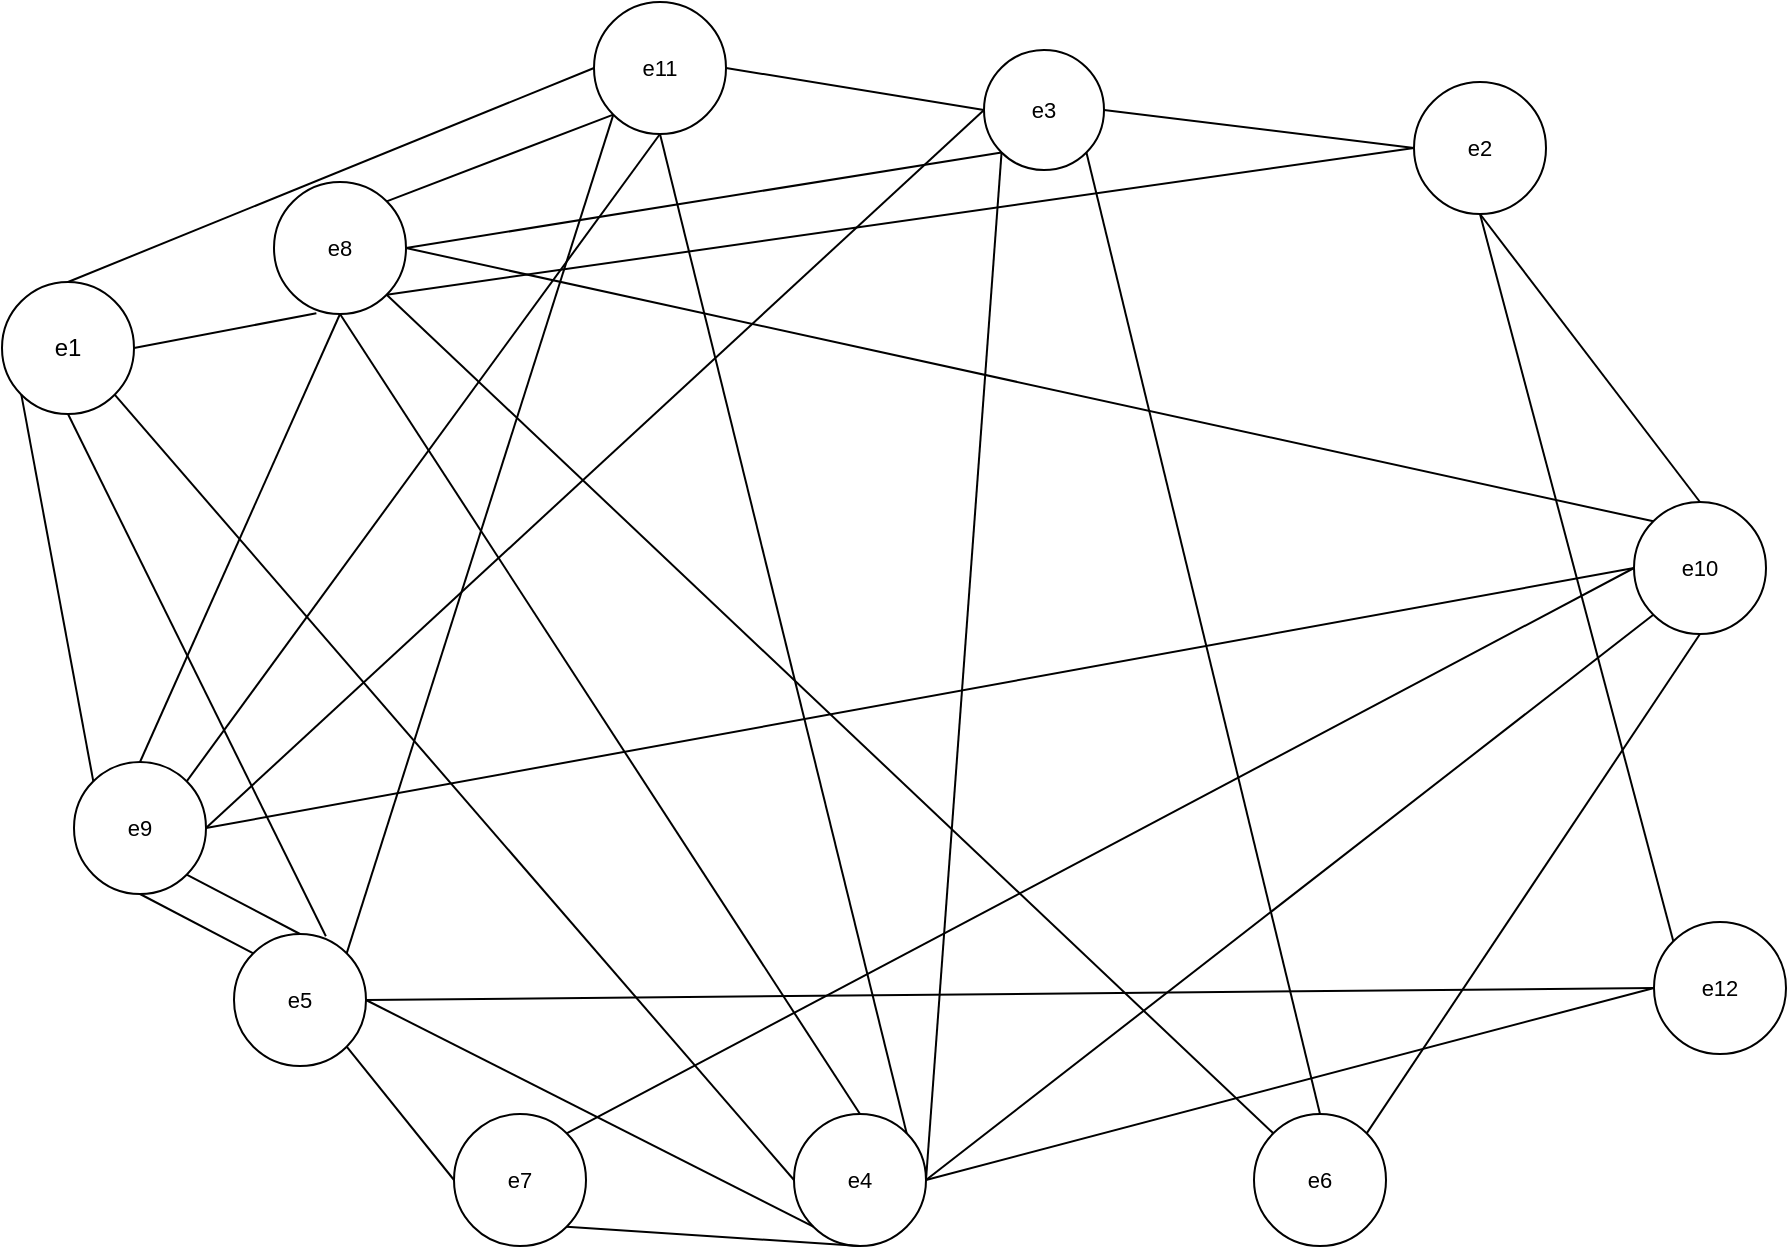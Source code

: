 <mxfile version="18.0.3" type="device"><diagram id="ruDYvpf2vprif-KovMw5" name="Page-1"><mxGraphModel dx="1787" dy="1763" grid="1" gridSize="10" guides="1" tooltips="1" connect="1" arrows="1" fold="1" page="1" pageScale="1" pageWidth="850" pageHeight="1100" math="0" shadow="0"><root><mxCell id="0"/><mxCell id="1" parent="0"/><mxCell id="AIWtmID00eALH5sITEK1-5" value="e1" style="ellipse;whiteSpace=wrap;html=1;aspect=fixed;" vertex="1" parent="1"><mxGeometry x="-66" y="-10" width="66" height="66" as="geometry"/></mxCell><mxCell id="AIWtmID00eALH5sITEK1-6" value="e2" style="ellipse;whiteSpace=wrap;html=1;aspect=fixed;fontSize=11;" vertex="1" parent="1"><mxGeometry x="640" y="-110" width="66" height="66" as="geometry"/></mxCell><mxCell id="AIWtmID00eALH5sITEK1-7" value="e3" style="ellipse;whiteSpace=wrap;html=1;aspect=fixed;fontSize=11;" vertex="1" parent="1"><mxGeometry x="425" y="-126" width="60" height="60" as="geometry"/></mxCell><mxCell id="AIWtmID00eALH5sITEK1-8" value="e4" style="ellipse;whiteSpace=wrap;html=1;aspect=fixed;fontSize=11;" vertex="1" parent="1"><mxGeometry x="330" y="406" width="66" height="66" as="geometry"/></mxCell><mxCell id="AIWtmID00eALH5sITEK1-9" value="e5" style="ellipse;whiteSpace=wrap;html=1;aspect=fixed;fontSize=11;" vertex="1" parent="1"><mxGeometry x="50" y="316" width="66" height="66" as="geometry"/></mxCell><mxCell id="AIWtmID00eALH5sITEK1-10" value="e6" style="ellipse;whiteSpace=wrap;html=1;aspect=fixed;fontSize=11;" vertex="1" parent="1"><mxGeometry x="560" y="406" width="66" height="66" as="geometry"/></mxCell><mxCell id="AIWtmID00eALH5sITEK1-11" value="e7" style="ellipse;whiteSpace=wrap;html=1;aspect=fixed;fontSize=11;" vertex="1" parent="1"><mxGeometry x="160" y="406" width="66" height="66" as="geometry"/></mxCell><mxCell id="AIWtmID00eALH5sITEK1-12" value="e8" style="ellipse;whiteSpace=wrap;html=1;aspect=fixed;fontSize=11;" vertex="1" parent="1"><mxGeometry x="70" y="-60" width="66" height="66" as="geometry"/></mxCell><mxCell id="AIWtmID00eALH5sITEK1-13" value="e9" style="ellipse;whiteSpace=wrap;html=1;aspect=fixed;fontSize=11;" vertex="1" parent="1"><mxGeometry x="-30" y="230" width="66" height="66" as="geometry"/></mxCell><mxCell id="AIWtmID00eALH5sITEK1-14" value="e10" style="ellipse;whiteSpace=wrap;html=1;aspect=fixed;fontSize=11;" vertex="1" parent="1"><mxGeometry x="750" y="100" width="66" height="66" as="geometry"/></mxCell><mxCell id="AIWtmID00eALH5sITEK1-15" value="e12" style="ellipse;whiteSpace=wrap;html=1;aspect=fixed;fontSize=11;" vertex="1" parent="1"><mxGeometry x="760" y="310" width="66" height="66" as="geometry"/></mxCell><mxCell id="AIWtmID00eALH5sITEK1-16" value="e11" style="ellipse;whiteSpace=wrap;html=1;aspect=fixed;fontSize=11;" vertex="1" parent="1"><mxGeometry x="230" y="-150" width="66" height="66" as="geometry"/></mxCell><mxCell id="AIWtmID00eALH5sITEK1-17" value="" style="endArrow=none;html=1;rounded=0;fontSize=11;exitX=1;exitY=1;exitDx=0;exitDy=0;entryX=0;entryY=0.5;entryDx=0;entryDy=0;" edge="1" parent="1" source="AIWtmID00eALH5sITEK1-5" target="AIWtmID00eALH5sITEK1-8"><mxGeometry width="50" height="50" relative="1" as="geometry"><mxPoint x="220" y="260" as="sourcePoint"/><mxPoint x="270" y="210" as="targetPoint"/></mxGeometry></mxCell><mxCell id="AIWtmID00eALH5sITEK1-18" value="" style="endArrow=none;html=1;rounded=0;fontSize=11;exitX=0.696;exitY=0.017;exitDx=0;exitDy=0;exitPerimeter=0;entryX=0.5;entryY=1;entryDx=0;entryDy=0;" edge="1" parent="1" source="AIWtmID00eALH5sITEK1-9" target="AIWtmID00eALH5sITEK1-5"><mxGeometry width="50" height="50" relative="1" as="geometry"><mxPoint x="110" y="204" as="sourcePoint"/><mxPoint x="160" y="154" as="targetPoint"/></mxGeometry></mxCell><mxCell id="AIWtmID00eALH5sITEK1-19" value="" style="endArrow=none;html=1;rounded=0;fontSize=11;entryX=0.321;entryY=0.994;entryDx=0;entryDy=0;entryPerimeter=0;exitX=1;exitY=0.5;exitDx=0;exitDy=0;" edge="1" parent="1" source="AIWtmID00eALH5sITEK1-5" target="AIWtmID00eALH5sITEK1-12"><mxGeometry width="50" height="50" relative="1" as="geometry"><mxPoint x="390" y="260" as="sourcePoint"/><mxPoint x="440" y="210" as="targetPoint"/><Array as="points"/></mxGeometry></mxCell><mxCell id="AIWtmID00eALH5sITEK1-21" value="" style="endArrow=none;html=1;rounded=0;fontSize=11;entryX=0;entryY=0;entryDx=0;entryDy=0;exitX=0;exitY=1;exitDx=0;exitDy=0;" edge="1" parent="1" source="AIWtmID00eALH5sITEK1-5" target="AIWtmID00eALH5sITEK1-13"><mxGeometry width="50" height="50" relative="1" as="geometry"><mxPoint x="80" y="140" as="sourcePoint"/><mxPoint x="130" y="90" as="targetPoint"/></mxGeometry></mxCell><mxCell id="AIWtmID00eALH5sITEK1-22" value="" style="endArrow=none;html=1;rounded=0;fontSize=11;exitX=0;exitY=0.5;exitDx=0;exitDy=0;entryX=0.5;entryY=0;entryDx=0;entryDy=0;" edge="1" parent="1" source="AIWtmID00eALH5sITEK1-16" target="AIWtmID00eALH5sITEK1-5"><mxGeometry width="50" height="50" relative="1" as="geometry"><mxPoint x="60" y="190" as="sourcePoint"/><mxPoint x="110" y="140" as="targetPoint"/></mxGeometry></mxCell><mxCell id="AIWtmID00eALH5sITEK1-23" value="" style="endArrow=none;html=1;rounded=0;fontSize=11;exitX=0.5;exitY=0;exitDx=0;exitDy=0;entryX=0.5;entryY=1;entryDx=0;entryDy=0;" edge="1" parent="1" source="AIWtmID00eALH5sITEK1-14" target="AIWtmID00eALH5sITEK1-6"><mxGeometry width="50" height="50" relative="1" as="geometry"><mxPoint x="430" y="140" as="sourcePoint"/><mxPoint x="480" y="90" as="targetPoint"/></mxGeometry></mxCell><mxCell id="AIWtmID00eALH5sITEK1-24" value="" style="endArrow=none;html=1;rounded=0;fontSize=11;exitX=0;exitY=0;exitDx=0;exitDy=0;entryX=0.5;entryY=1;entryDx=0;entryDy=0;" edge="1" parent="1" source="AIWtmID00eALH5sITEK1-15" target="AIWtmID00eALH5sITEK1-6"><mxGeometry width="50" height="50" relative="1" as="geometry"><mxPoint x="450" y="130" as="sourcePoint"/><mxPoint x="439" y="100" as="targetPoint"/></mxGeometry></mxCell><mxCell id="AIWtmID00eALH5sITEK1-25" value="" style="endArrow=none;html=1;rounded=0;fontSize=11;exitX=1;exitY=0.5;exitDx=0;exitDy=0;entryX=0;entryY=0.5;entryDx=0;entryDy=0;" edge="1" parent="1" source="AIWtmID00eALH5sITEK1-7" target="AIWtmID00eALH5sITEK1-6"><mxGeometry width="50" height="50" relative="1" as="geometry"><mxPoint x="450" y="60" as="sourcePoint"/><mxPoint x="439" y="30" as="targetPoint"/></mxGeometry></mxCell><mxCell id="AIWtmID00eALH5sITEK1-26" value="" style="endArrow=none;html=1;rounded=0;fontSize=11;exitX=0;exitY=0.5;exitDx=0;exitDy=0;entryX=1;entryY=1;entryDx=0;entryDy=0;" edge="1" parent="1" source="AIWtmID00eALH5sITEK1-6" target="AIWtmID00eALH5sITEK1-12"><mxGeometry width="50" height="50" relative="1" as="geometry"><mxPoint x="310" y="70" as="sourcePoint"/><mxPoint x="299" y="40" as="targetPoint"/></mxGeometry></mxCell><mxCell id="AIWtmID00eALH5sITEK1-27" value="" style="endArrow=none;html=1;rounded=0;fontSize=11;exitX=1;exitY=0.5;exitDx=0;exitDy=0;entryX=0;entryY=1;entryDx=0;entryDy=0;" edge="1" parent="1" source="AIWtmID00eALH5sITEK1-8" target="AIWtmID00eALH5sITEK1-7"><mxGeometry width="50" height="50" relative="1" as="geometry"><mxPoint x="290" y="230" as="sourcePoint"/><mxPoint x="340" y="180" as="targetPoint"/></mxGeometry></mxCell><mxCell id="AIWtmID00eALH5sITEK1-28" value="" style="endArrow=none;html=1;rounded=0;fontSize=11;exitX=0.5;exitY=0;exitDx=0;exitDy=0;entryX=1;entryY=1;entryDx=0;entryDy=0;" edge="1" parent="1" source="AIWtmID00eALH5sITEK1-10" target="AIWtmID00eALH5sITEK1-7"><mxGeometry width="50" height="50" relative="1" as="geometry"><mxPoint x="440" y="240" as="sourcePoint"/><mxPoint x="429" y="210" as="targetPoint"/></mxGeometry></mxCell><mxCell id="AIWtmID00eALH5sITEK1-29" value="" style="endArrow=none;html=1;rounded=0;fontSize=11;entryX=1;entryY=0.5;entryDx=0;entryDy=0;exitX=0;exitY=1;exitDx=0;exitDy=0;" edge="1" parent="1" source="AIWtmID00eALH5sITEK1-7" target="AIWtmID00eALH5sITEK1-12"><mxGeometry width="50" height="50" relative="1" as="geometry"><mxPoint x="330" y="150" as="sourcePoint"/><mxPoint x="289" y="100" as="targetPoint"/></mxGeometry></mxCell><mxCell id="AIWtmID00eALH5sITEK1-30" value="" style="endArrow=none;html=1;rounded=0;fontSize=11;exitX=0;exitY=0.5;exitDx=0;exitDy=0;entryX=1;entryY=0.5;entryDx=0;entryDy=0;" edge="1" parent="1" source="AIWtmID00eALH5sITEK1-7" target="AIWtmID00eALH5sITEK1-13"><mxGeometry width="50" height="50" relative="1" as="geometry"><mxPoint x="290" y="150" as="sourcePoint"/><mxPoint x="260" y="140" as="targetPoint"/></mxGeometry></mxCell><mxCell id="AIWtmID00eALH5sITEK1-31" value="" style="endArrow=none;html=1;rounded=0;fontSize=11;exitX=1;exitY=0.5;exitDx=0;exitDy=0;entryX=0;entryY=0.5;entryDx=0;entryDy=0;" edge="1" parent="1" source="AIWtmID00eALH5sITEK1-16" target="AIWtmID00eALH5sITEK1-7"><mxGeometry width="50" height="50" relative="1" as="geometry"><mxPoint x="310" y="260" as="sourcePoint"/><mxPoint x="299" y="230" as="targetPoint"/></mxGeometry></mxCell><mxCell id="AIWtmID00eALH5sITEK1-32" value="" style="endArrow=none;html=1;rounded=0;fontSize=11;exitX=1;exitY=0.5;exitDx=0;exitDy=0;entryX=0;entryY=1;entryDx=0;entryDy=0;" edge="1" parent="1" source="AIWtmID00eALH5sITEK1-9" target="AIWtmID00eALH5sITEK1-8"><mxGeometry width="50" height="50" relative="1" as="geometry"><mxPoint x="150" y="330" as="sourcePoint"/><mxPoint x="139" y="300" as="targetPoint"/></mxGeometry></mxCell><mxCell id="AIWtmID00eALH5sITEK1-33" value="" style="endArrow=none;html=1;rounded=0;fontSize=11;exitX=1;exitY=1;exitDx=0;exitDy=0;entryX=0.5;entryY=1;entryDx=0;entryDy=0;" edge="1" parent="1" source="AIWtmID00eALH5sITEK1-11" target="AIWtmID00eALH5sITEK1-8"><mxGeometry width="50" height="50" relative="1" as="geometry"><mxPoint x="210" y="360" as="sourcePoint"/><mxPoint x="200" y="320" as="targetPoint"/></mxGeometry></mxCell><mxCell id="AIWtmID00eALH5sITEK1-34" value="" style="endArrow=none;html=1;rounded=0;fontSize=11;exitX=0.5;exitY=0;exitDx=0;exitDy=0;entryX=0.5;entryY=1;entryDx=0;entryDy=0;" edge="1" parent="1" source="AIWtmID00eALH5sITEK1-8" target="AIWtmID00eALH5sITEK1-12"><mxGeometry width="50" height="50" relative="1" as="geometry"><mxPoint x="190" y="190" as="sourcePoint"/><mxPoint x="179" y="160" as="targetPoint"/></mxGeometry></mxCell><mxCell id="AIWtmID00eALH5sITEK1-35" value="" style="endArrow=none;html=1;rounded=0;fontSize=11;exitX=0;exitY=1;exitDx=0;exitDy=0;entryX=1;entryY=0.5;entryDx=0;entryDy=0;" edge="1" parent="1" source="AIWtmID00eALH5sITEK1-14" target="AIWtmID00eALH5sITEK1-8"><mxGeometry width="50" height="50" relative="1" as="geometry"><mxPoint x="300" y="300" as="sourcePoint"/><mxPoint x="289" y="270" as="targetPoint"/></mxGeometry></mxCell><mxCell id="AIWtmID00eALH5sITEK1-36" value="" style="endArrow=none;html=1;rounded=0;fontSize=11;exitX=1;exitY=0;exitDx=0;exitDy=0;entryX=0.5;entryY=1;entryDx=0;entryDy=0;" edge="1" parent="1" source="AIWtmID00eALH5sITEK1-8" target="AIWtmID00eALH5sITEK1-16"><mxGeometry width="50" height="50" relative="1" as="geometry"><mxPoint x="270" y="250" as="sourcePoint"/><mxPoint x="259" y="220" as="targetPoint"/></mxGeometry></mxCell><mxCell id="AIWtmID00eALH5sITEK1-37" value="" style="endArrow=none;html=1;rounded=0;fontSize=11;exitX=0;exitY=0.5;exitDx=0;exitDy=0;entryX=1;entryY=0.5;entryDx=0;entryDy=0;" edge="1" parent="1" source="AIWtmID00eALH5sITEK1-15" target="AIWtmID00eALH5sITEK1-8"><mxGeometry width="50" height="50" relative="1" as="geometry"><mxPoint x="470" y="310" as="sourcePoint"/><mxPoint x="459" y="280" as="targetPoint"/></mxGeometry></mxCell><mxCell id="AIWtmID00eALH5sITEK1-39" value="" style="endArrow=none;html=1;rounded=0;fontSize=11;exitX=1;exitY=1;exitDx=0;exitDy=0;entryX=0;entryY=0.5;entryDx=0;entryDy=0;" edge="1" parent="1" source="AIWtmID00eALH5sITEK1-9" target="AIWtmID00eALH5sITEK1-11"><mxGeometry width="50" height="50" relative="1" as="geometry"><mxPoint x="150" y="390" as="sourcePoint"/><mxPoint x="200" y="340" as="targetPoint"/></mxGeometry></mxCell><mxCell id="AIWtmID00eALH5sITEK1-40" value="" style="endArrow=none;html=1;rounded=0;fontSize=11;exitX=0.5;exitY=0;exitDx=0;exitDy=0;entryX=1;entryY=1;entryDx=0;entryDy=0;" edge="1" parent="1" source="AIWtmID00eALH5sITEK1-9" target="AIWtmID00eALH5sITEK1-13"><mxGeometry width="50" height="50" relative="1" as="geometry"><mxPoint x="70" y="240" as="sourcePoint"/><mxPoint x="30" y="300" as="targetPoint"/></mxGeometry></mxCell><mxCell id="AIWtmID00eALH5sITEK1-41" value="" style="endArrow=none;html=1;rounded=0;fontSize=11;entryX=0.5;entryY=1;entryDx=0;entryDy=0;exitX=0;exitY=0;exitDx=0;exitDy=0;" edge="1" parent="1" source="AIWtmID00eALH5sITEK1-9" target="AIWtmID00eALH5sITEK1-13"><mxGeometry width="50" height="50" relative="1" as="geometry"><mxPoint x="20" y="340" as="sourcePoint"/><mxPoint x="70" y="290" as="targetPoint"/></mxGeometry></mxCell><mxCell id="AIWtmID00eALH5sITEK1-42" value="" style="endArrow=none;html=1;rounded=0;fontSize=11;exitX=1;exitY=0.5;exitDx=0;exitDy=0;entryX=0;entryY=0.5;entryDx=0;entryDy=0;" edge="1" parent="1" source="AIWtmID00eALH5sITEK1-9" target="AIWtmID00eALH5sITEK1-15"><mxGeometry width="50" height="50" relative="1" as="geometry"><mxPoint x="330" y="280" as="sourcePoint"/><mxPoint x="380" y="230" as="targetPoint"/></mxGeometry></mxCell><mxCell id="AIWtmID00eALH5sITEK1-43" value="" style="endArrow=none;html=1;rounded=0;fontSize=11;exitX=1;exitY=0;exitDx=0;exitDy=0;entryX=0;entryY=1;entryDx=0;entryDy=0;" edge="1" parent="1" source="AIWtmID00eALH5sITEK1-9" target="AIWtmID00eALH5sITEK1-16"><mxGeometry width="50" height="50" relative="1" as="geometry"><mxPoint x="190" y="180" as="sourcePoint"/><mxPoint x="240" y="130" as="targetPoint"/></mxGeometry></mxCell><mxCell id="AIWtmID00eALH5sITEK1-44" value="" style="endArrow=none;html=1;rounded=0;fontSize=11;exitX=0;exitY=0;exitDx=0;exitDy=0;entryX=1;entryY=1;entryDx=0;entryDy=0;" edge="1" parent="1" source="AIWtmID00eALH5sITEK1-10" target="AIWtmID00eALH5sITEK1-12"><mxGeometry width="50" height="50" relative="1" as="geometry"><mxPoint x="400" y="220" as="sourcePoint"/><mxPoint x="450" y="170" as="targetPoint"/></mxGeometry></mxCell><mxCell id="AIWtmID00eALH5sITEK1-45" value="" style="endArrow=none;html=1;rounded=0;fontSize=11;exitX=1;exitY=0;exitDx=0;exitDy=0;entryX=0.5;entryY=1;entryDx=0;entryDy=0;" edge="1" parent="1" source="AIWtmID00eALH5sITEK1-10" target="AIWtmID00eALH5sITEK1-14"><mxGeometry width="50" height="50" relative="1" as="geometry"><mxPoint x="690" y="280" as="sourcePoint"/><mxPoint x="740" y="230" as="targetPoint"/></mxGeometry></mxCell><mxCell id="AIWtmID00eALH5sITEK1-46" value="" style="endArrow=none;html=1;rounded=0;fontSize=11;exitX=1;exitY=0;exitDx=0;exitDy=0;entryX=0;entryY=0.5;entryDx=0;entryDy=0;" edge="1" parent="1" source="AIWtmID00eALH5sITEK1-11" target="AIWtmID00eALH5sITEK1-14"><mxGeometry width="50" height="50" relative="1" as="geometry"><mxPoint x="470" y="220" as="sourcePoint"/><mxPoint x="520" y="170" as="targetPoint"/></mxGeometry></mxCell><mxCell id="AIWtmID00eALH5sITEK1-47" value="" style="endArrow=none;html=1;rounded=0;fontSize=11;exitX=1;exitY=0;exitDx=0;exitDy=0;entryX=0;entryY=1;entryDx=0;entryDy=0;" edge="1" parent="1" source="AIWtmID00eALH5sITEK1-12" target="AIWtmID00eALH5sITEK1-16"><mxGeometry width="50" height="50" relative="1" as="geometry"><mxPoint x="180" y="-70" as="sourcePoint"/><mxPoint x="230" y="-120" as="targetPoint"/></mxGeometry></mxCell><mxCell id="AIWtmID00eALH5sITEK1-48" value="" style="endArrow=none;html=1;rounded=0;fontSize=11;entryX=0.5;entryY=1;entryDx=0;entryDy=0;exitX=0.5;exitY=0;exitDx=0;exitDy=0;" edge="1" parent="1" source="AIWtmID00eALH5sITEK1-13" target="AIWtmID00eALH5sITEK1-12"><mxGeometry width="50" height="50" relative="1" as="geometry"><mxPoint x="90" y="60" as="sourcePoint"/><mxPoint x="140" y="10" as="targetPoint"/><Array as="points"/></mxGeometry></mxCell><mxCell id="AIWtmID00eALH5sITEK1-49" value="" style="endArrow=none;html=1;rounded=0;fontSize=11;exitX=1;exitY=0.5;exitDx=0;exitDy=0;entryX=0;entryY=0;entryDx=0;entryDy=0;" edge="1" parent="1" source="AIWtmID00eALH5sITEK1-12" target="AIWtmID00eALH5sITEK1-14"><mxGeometry width="50" height="50" relative="1" as="geometry"><mxPoint x="230" y="40" as="sourcePoint"/><mxPoint x="280" y="-10" as="targetPoint"/></mxGeometry></mxCell><mxCell id="AIWtmID00eALH5sITEK1-50" value="" style="endArrow=none;html=1;rounded=0;fontSize=11;exitX=1;exitY=0;exitDx=0;exitDy=0;entryX=0.5;entryY=1;entryDx=0;entryDy=0;" edge="1" parent="1" source="AIWtmID00eALH5sITEK1-13" target="AIWtmID00eALH5sITEK1-16"><mxGeometry width="50" height="50" relative="1" as="geometry"><mxPoint x="110" y="110" as="sourcePoint"/><mxPoint x="160" y="60" as="targetPoint"/></mxGeometry></mxCell><mxCell id="AIWtmID00eALH5sITEK1-51" value="" style="endArrow=none;html=1;rounded=0;fontSize=11;exitX=1;exitY=0.5;exitDx=0;exitDy=0;entryX=0;entryY=0.5;entryDx=0;entryDy=0;" edge="1" parent="1" source="AIWtmID00eALH5sITEK1-13" target="AIWtmID00eALH5sITEK1-14"><mxGeometry width="50" height="50" relative="1" as="geometry"><mxPoint x="250" y="200" as="sourcePoint"/><mxPoint x="300" y="150" as="targetPoint"/></mxGeometry></mxCell></root></mxGraphModel></diagram></mxfile>